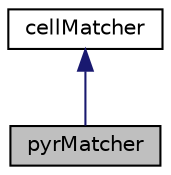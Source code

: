 digraph "pyrMatcher"
{
  bgcolor="transparent";
  edge [fontname="Helvetica",fontsize="10",labelfontname="Helvetica",labelfontsize="10"];
  node [fontname="Helvetica",fontsize="10",shape=record];
  Node1 [label="pyrMatcher",height=0.2,width=0.4,color="black", fillcolor="grey75", style="filled", fontcolor="black"];
  Node2 -> Node1 [dir="back",color="midnightblue",fontsize="10",style="solid",fontname="Helvetica"];
  Node2 [label="cellMatcher",height=0.2,width=0.4,color="black",URL="$a00213.html",tooltip="Base class for cellshape matchers (hexMatch, prismMatch, etc.). These are classes which given a mesh ..."];
}
